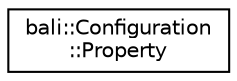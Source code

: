 digraph "Graphical Class Hierarchy"
{
  edge [fontname="Helvetica",fontsize="10",labelfontname="Helvetica",labelfontsize="10"];
  node [fontname="Helvetica",fontsize="10",shape=record];
  rankdir="LR";
  Node1 [label="bali::Configuration\l::Property",height=0.2,width=0.4,color="black", fillcolor="white", style="filled",URL="$structbali_1_1_configuration_1_1_property.html"];
}
